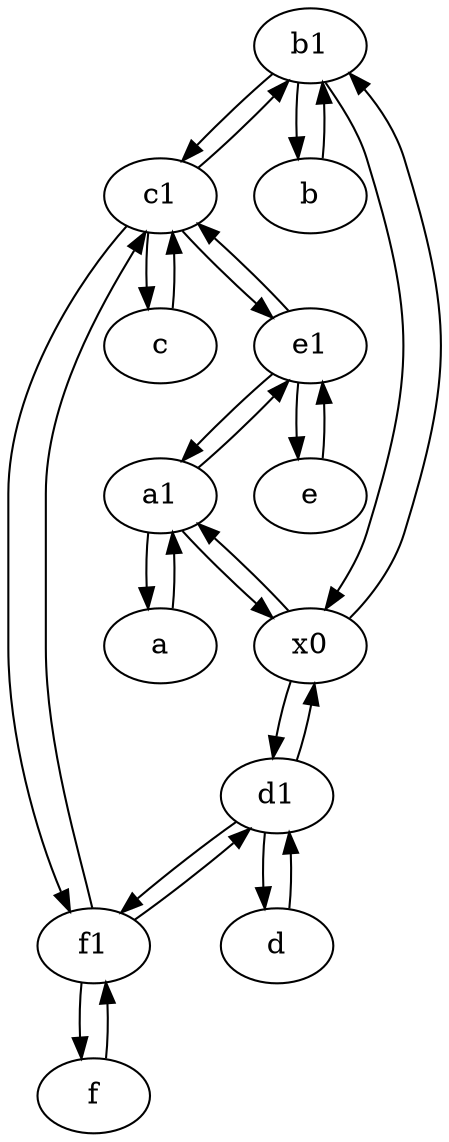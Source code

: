 digraph  {
	b1 [pos="45,20!"];
	e1 [pos="25,45!"];
	f1;
	c1 [pos="30,15!"];
	b [pos="50,20!"];
	c [pos="20,10!"];
	d [pos="20,30!"];
	a1 [pos="40,15!"];
	a [pos="40,10!"];
	f [pos="15,45!"];
	e [pos="30,50!"];
	x0;
	d1 [pos="25,30!"];
	f1 -> c1;
	c1 -> c;
	x0 -> b1;
	x0 -> a1;
	b1 -> c1;
	d1 -> x0;
	f1 -> f;
	c1 -> b1;
	b -> b1;
	a1 -> e1;
	c1 -> e1;
	e1 -> c1;
	f1 -> d1;
	d -> d1;
	d1 -> f1;
	a1 -> x0;
	d1 -> d;
	f -> f1;
	e1 -> a1;
	e1 -> e;
	b1 -> b;
	x0 -> d1;
	c -> c1;
	e -> e1;
	c1 -> f1;
	b1 -> x0;
	a1 -> a;
	a -> a1;

	}